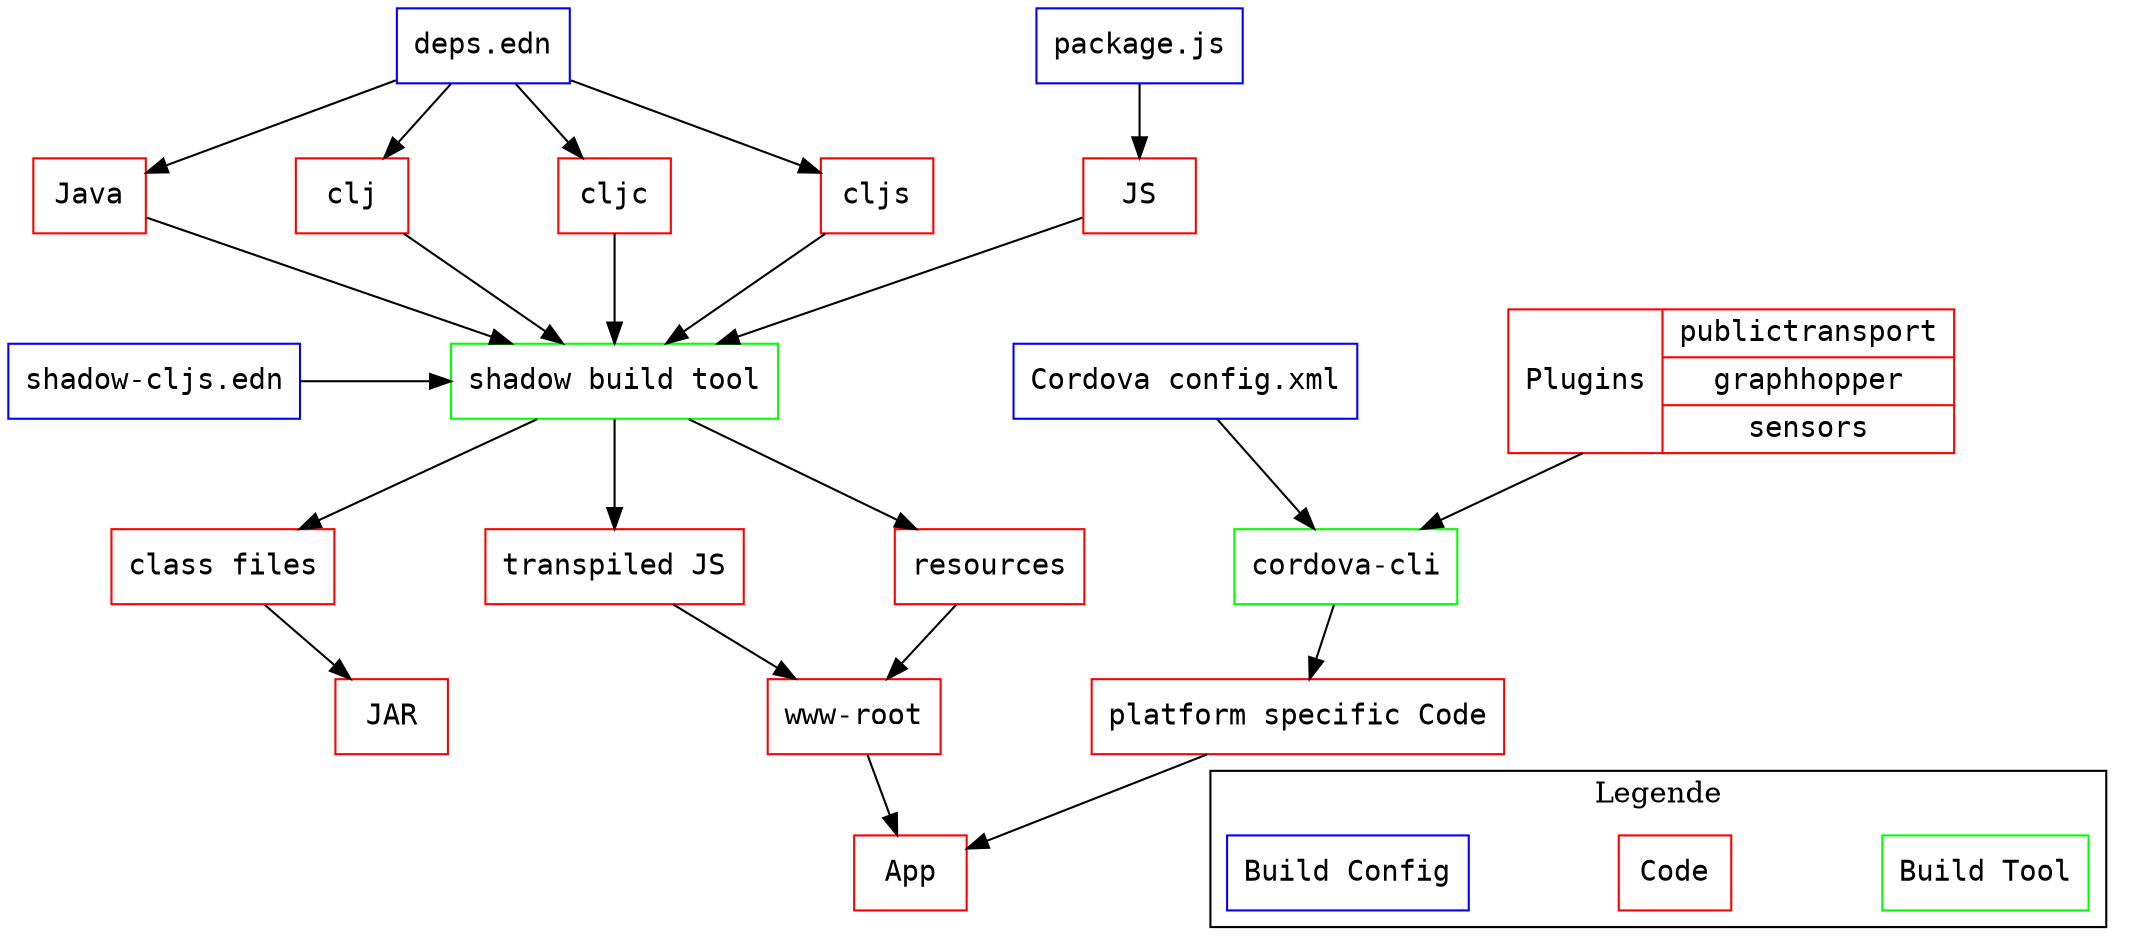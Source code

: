 digraph G {
  nodesep=1.0 // Increases the separation between nodes

  node [color=Red,fontname=Courier,shape=box] // All nodes will this shape and colour
  edge [color=Black, style=line] // All the lines look like this
  
  deps [color=Blue label="deps.edn";image="https://upload.wikimedia.org/wikipedia/commons/thumb/9/99/Unofficial_JavaScript_logo_2.svg/150px-Unofficial_JavaScript_logo_2.svg.png"]
  
  package [color=Blue label="package.js"]
  
  shadow [color=green label="shadow build tool"]
  
  shadowEdn [color=Blue label="shadow-cljs.edn"]
  
  classfiles [label="class files"]
  
  transpiledJS [label="transpiled JS"]
  
  www [label="www-root"]

  {rank=same;Java clj cljc cljs JS}
  Java -> clj [style="invis"]
  clj -> cljc [style="invis"]
  cljc -> cljs [style="invis"]
  cljs -> JS [style="invis"]

  deps -> {Java, clj, cljc cljs}
  
  package -> JS
  
  {Java, clj, cljc cljs JS} -> shadow
  
  shadow -> {classfiles resources transpiledJS }
  
  shadowEdn -> shadow
  
  classfiles -> JAR
  
  {resources transpiledJS } -> www

  {rank=same;JAR www platform}
  JAR -> www [style="invis"]  
  www -> platform [style="invis"]
  

  cordovaConfig [color=Blue label="Cordova config.xml"]
  
  plugins [shape=record label="Plugins |{ publictransport  |  graphhopper | sensors }"]
  
  
  cordovaConfig -> cordovaCli
  
  plugins -> cordovaCli
  
  cordovaCli [color=green label="cordova-cli"]
  
  cordovaCli -> platform
  
  platform [label="platform specific Code"]
  
  {platform www} -> App

  {rank=same;shadowEdn shadow}
  
  subgraph cluster_legend {
   label="Legende";
   conf [color=blue label="Build Config"];
   code [color=red label="Code"];
   tool [color=green label="Build Tool"];
   conf -> code [style="invis"]
   code -> tool [style="invis"]
   {rank=same; code conf tool}
  }  
  {platform plugins} -> code [style="invis"]

}


